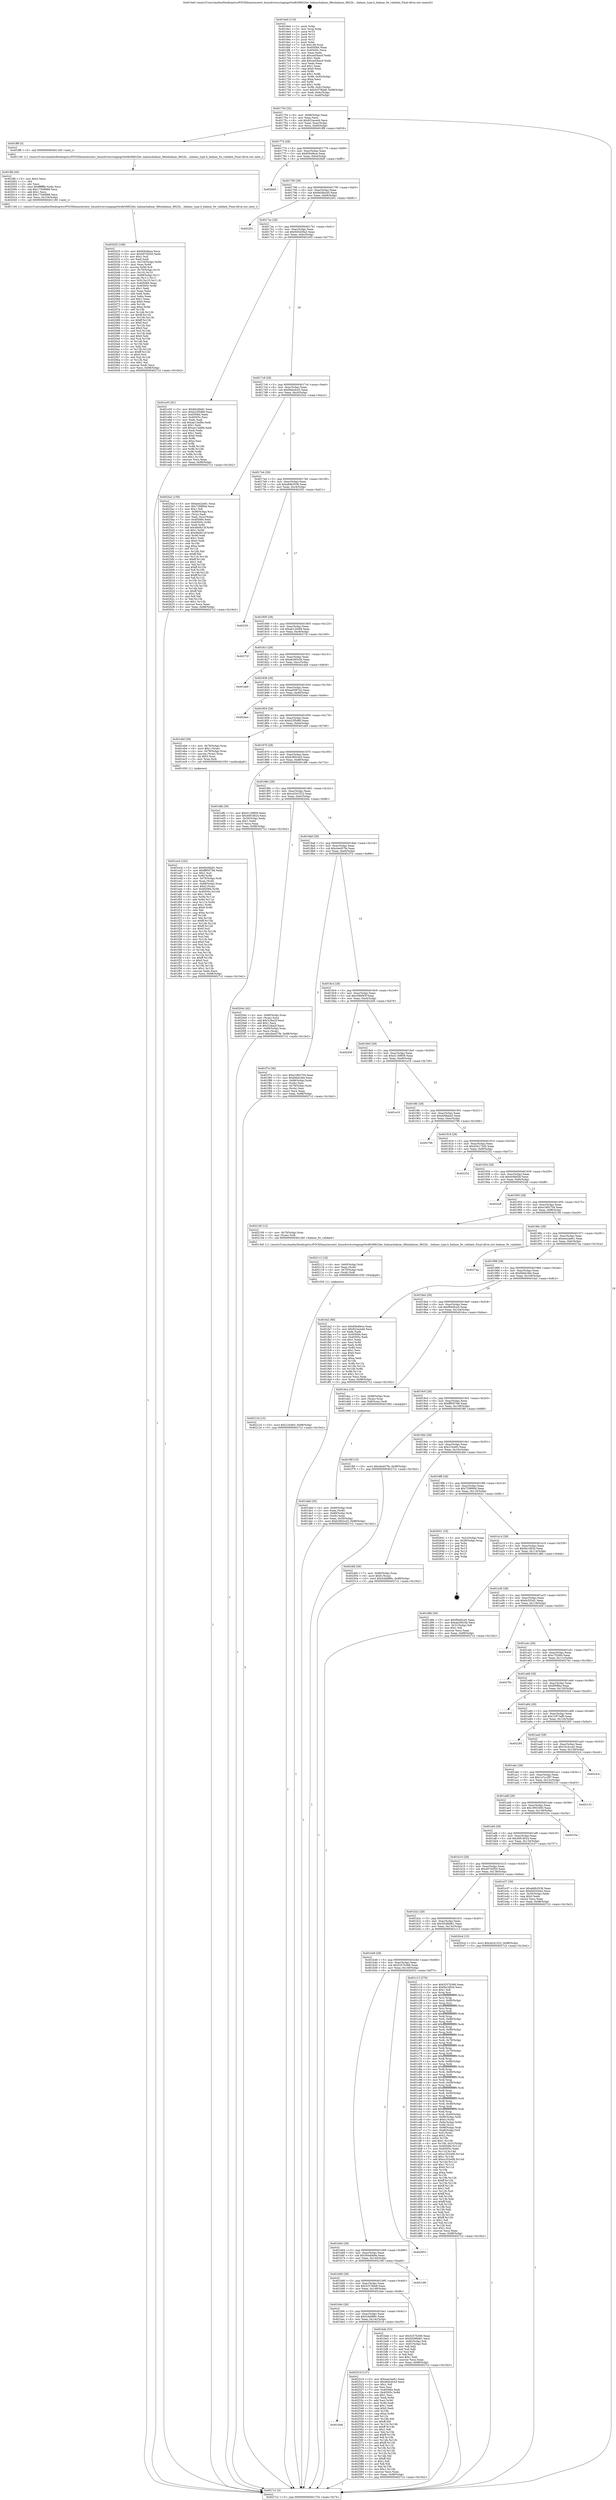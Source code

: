 digraph "0x4016e0" {
  label = "0x4016e0 (/mnt/c/Users/mathe/Desktop/tcc/POCII/binaries/extr_linuxdriversstagingrtlwifirtl8822be..halmachalmac_88xxhalmac_8822b....halmac_type.h_halmac_fw_validate_Final-ollvm.out::main(0))"
  labelloc = "t"
  node[shape=record]

  Entry [label="",width=0.3,height=0.3,shape=circle,fillcolor=black,style=filled]
  "0x401754" [label="{
     0x401754 [32]\l
     | [instrs]\l
     &nbsp;&nbsp;0x401754 \<+6\>: mov -0x98(%rbp),%eax\l
     &nbsp;&nbsp;0x40175a \<+2\>: mov %eax,%ecx\l
     &nbsp;&nbsp;0x40175c \<+6\>: sub $0x822aced4,%ecx\l
     &nbsp;&nbsp;0x401762 \<+6\>: mov %eax,-0xac(%rbp)\l
     &nbsp;&nbsp;0x401768 \<+6\>: mov %ecx,-0xb0(%rbp)\l
     &nbsp;&nbsp;0x40176e \<+6\>: je 0000000000401ff8 \<main+0x918\>\l
  }"]
  "0x401ff8" [label="{
     0x401ff8 [5]\l
     | [instrs]\l
     &nbsp;&nbsp;0x401ff8 \<+5\>: call 0000000000401160 \<next_i\>\l
     | [calls]\l
     &nbsp;&nbsp;0x401160 \{1\} (/mnt/c/Users/mathe/Desktop/tcc/POCII/binaries/extr_linuxdriversstagingrtlwifirtl8822be..halmachalmac_88xxhalmac_8822b....halmac_type.h_halmac_fw_validate_Final-ollvm.out::next_i)\l
  }"]
  "0x401774" [label="{
     0x401774 [28]\l
     | [instrs]\l
     &nbsp;&nbsp;0x401774 \<+5\>: jmp 0000000000401779 \<main+0x99\>\l
     &nbsp;&nbsp;0x401779 \<+6\>: mov -0xac(%rbp),%eax\l
     &nbsp;&nbsp;0x40177f \<+5\>: sub $0x83b4fece,%eax\l
     &nbsp;&nbsp;0x401784 \<+6\>: mov %eax,-0xb4(%rbp)\l
     &nbsp;&nbsp;0x40178a \<+6\>: je 00000000004026d5 \<main+0xff5\>\l
  }"]
  Exit [label="",width=0.3,height=0.3,shape=circle,fillcolor=black,style=filled,peripheries=2]
  "0x4026d5" [label="{
     0x4026d5\l
  }", style=dashed]
  "0x401790" [label="{
     0x401790 [28]\l
     | [instrs]\l
     &nbsp;&nbsp;0x401790 \<+5\>: jmp 0000000000401795 \<main+0xb5\>\l
     &nbsp;&nbsp;0x401795 \<+6\>: mov -0xac(%rbp),%eax\l
     &nbsp;&nbsp;0x40179b \<+5\>: sub $0x8e58acb5,%eax\l
     &nbsp;&nbsp;0x4017a0 \<+6\>: mov %eax,-0xb8(%rbp)\l
     &nbsp;&nbsp;0x4017a6 \<+6\>: je 0000000000402261 \<main+0xb81\>\l
  }"]
  "0x401bb8" [label="{
     0x401bb8\l
  }", style=dashed]
  "0x402261" [label="{
     0x402261\l
  }", style=dashed]
  "0x4017ac" [label="{
     0x4017ac [28]\l
     | [instrs]\l
     &nbsp;&nbsp;0x4017ac \<+5\>: jmp 00000000004017b1 \<main+0xd1\>\l
     &nbsp;&nbsp;0x4017b1 \<+6\>: mov -0xac(%rbp),%eax\l
     &nbsp;&nbsp;0x4017b7 \<+5\>: sub $0x945430a3,%eax\l
     &nbsp;&nbsp;0x4017bc \<+6\>: mov %eax,-0xbc(%rbp)\l
     &nbsp;&nbsp;0x4017c2 \<+6\>: je 0000000000401e55 \<main+0x775\>\l
  }"]
  "0x402519" [label="{
     0x402519 [137]\l
     | [instrs]\l
     &nbsp;&nbsp;0x402519 \<+5\>: mov $0xeee2ae61,%eax\l
     &nbsp;&nbsp;0x40251e \<+5\>: mov $0x96dcdc43,%ecx\l
     &nbsp;&nbsp;0x402523 \<+2\>: mov $0x1,%dl\l
     &nbsp;&nbsp;0x402525 \<+2\>: xor %esi,%esi\l
     &nbsp;&nbsp;0x402527 \<+7\>: mov 0x405084,%edi\l
     &nbsp;&nbsp;0x40252e \<+8\>: mov 0x40505c,%r8d\l
     &nbsp;&nbsp;0x402536 \<+3\>: sub $0x1,%esi\l
     &nbsp;&nbsp;0x402539 \<+3\>: mov %edi,%r9d\l
     &nbsp;&nbsp;0x40253c \<+3\>: add %esi,%r9d\l
     &nbsp;&nbsp;0x40253f \<+4\>: imul %r9d,%edi\l
     &nbsp;&nbsp;0x402543 \<+3\>: and $0x1,%edi\l
     &nbsp;&nbsp;0x402546 \<+3\>: cmp $0x0,%edi\l
     &nbsp;&nbsp;0x402549 \<+4\>: sete %r10b\l
     &nbsp;&nbsp;0x40254d \<+4\>: cmp $0xa,%r8d\l
     &nbsp;&nbsp;0x402551 \<+4\>: setl %r11b\l
     &nbsp;&nbsp;0x402555 \<+3\>: mov %r10b,%bl\l
     &nbsp;&nbsp;0x402558 \<+3\>: xor $0xff,%bl\l
     &nbsp;&nbsp;0x40255b \<+3\>: mov %r11b,%r14b\l
     &nbsp;&nbsp;0x40255e \<+4\>: xor $0xff,%r14b\l
     &nbsp;&nbsp;0x402562 \<+3\>: xor $0x1,%dl\l
     &nbsp;&nbsp;0x402565 \<+3\>: mov %bl,%r15b\l
     &nbsp;&nbsp;0x402568 \<+4\>: and $0xff,%r15b\l
     &nbsp;&nbsp;0x40256c \<+3\>: and %dl,%r10b\l
     &nbsp;&nbsp;0x40256f \<+3\>: mov %r14b,%r12b\l
     &nbsp;&nbsp;0x402572 \<+4\>: and $0xff,%r12b\l
     &nbsp;&nbsp;0x402576 \<+3\>: and %dl,%r11b\l
     &nbsp;&nbsp;0x402579 \<+3\>: or %r10b,%r15b\l
     &nbsp;&nbsp;0x40257c \<+3\>: or %r11b,%r12b\l
     &nbsp;&nbsp;0x40257f \<+3\>: xor %r12b,%r15b\l
     &nbsp;&nbsp;0x402582 \<+3\>: or %r14b,%bl\l
     &nbsp;&nbsp;0x402585 \<+3\>: xor $0xff,%bl\l
     &nbsp;&nbsp;0x402588 \<+3\>: or $0x1,%dl\l
     &nbsp;&nbsp;0x40258b \<+2\>: and %dl,%bl\l
     &nbsp;&nbsp;0x40258d \<+3\>: or %bl,%r15b\l
     &nbsp;&nbsp;0x402590 \<+4\>: test $0x1,%r15b\l
     &nbsp;&nbsp;0x402594 \<+3\>: cmovne %ecx,%eax\l
     &nbsp;&nbsp;0x402597 \<+6\>: mov %eax,-0x98(%rbp)\l
     &nbsp;&nbsp;0x40259d \<+5\>: jmp 00000000004027c2 \<main+0x10e2\>\l
  }"]
  "0x401e55" [label="{
     0x401e55 [91]\l
     | [instrs]\l
     &nbsp;&nbsp;0x401e55 \<+5\>: mov $0x60c6fa91,%eax\l
     &nbsp;&nbsp;0x401e5a \<+5\>: mov $0xb22f5d80,%ecx\l
     &nbsp;&nbsp;0x401e5f \<+7\>: mov 0x405084,%edx\l
     &nbsp;&nbsp;0x401e66 \<+7\>: mov 0x40505c,%esi\l
     &nbsp;&nbsp;0x401e6d \<+2\>: mov %edx,%edi\l
     &nbsp;&nbsp;0x401e6f \<+6\>: sub $0xae13ed9e,%edi\l
     &nbsp;&nbsp;0x401e75 \<+3\>: sub $0x1,%edi\l
     &nbsp;&nbsp;0x401e78 \<+6\>: add $0xae13ed9e,%edi\l
     &nbsp;&nbsp;0x401e7e \<+3\>: imul %edi,%edx\l
     &nbsp;&nbsp;0x401e81 \<+3\>: and $0x1,%edx\l
     &nbsp;&nbsp;0x401e84 \<+3\>: cmp $0x0,%edx\l
     &nbsp;&nbsp;0x401e87 \<+4\>: sete %r8b\l
     &nbsp;&nbsp;0x401e8b \<+3\>: cmp $0xa,%esi\l
     &nbsp;&nbsp;0x401e8e \<+4\>: setl %r9b\l
     &nbsp;&nbsp;0x401e92 \<+3\>: mov %r8b,%r10b\l
     &nbsp;&nbsp;0x401e95 \<+3\>: and %r9b,%r10b\l
     &nbsp;&nbsp;0x401e98 \<+3\>: xor %r9b,%r8b\l
     &nbsp;&nbsp;0x401e9b \<+3\>: or %r8b,%r10b\l
     &nbsp;&nbsp;0x401e9e \<+4\>: test $0x1,%r10b\l
     &nbsp;&nbsp;0x401ea2 \<+3\>: cmovne %ecx,%eax\l
     &nbsp;&nbsp;0x401ea5 \<+6\>: mov %eax,-0x98(%rbp)\l
     &nbsp;&nbsp;0x401eab \<+5\>: jmp 00000000004027c2 \<main+0x10e2\>\l
  }"]
  "0x4017c8" [label="{
     0x4017c8 [28]\l
     | [instrs]\l
     &nbsp;&nbsp;0x4017c8 \<+5\>: jmp 00000000004017cd \<main+0xed\>\l
     &nbsp;&nbsp;0x4017cd \<+6\>: mov -0xac(%rbp),%eax\l
     &nbsp;&nbsp;0x4017d3 \<+5\>: sub $0x96dcdc43,%eax\l
     &nbsp;&nbsp;0x4017d8 \<+6\>: mov %eax,-0xc0(%rbp)\l
     &nbsp;&nbsp;0x4017de \<+6\>: je 00000000004025a2 \<main+0xec2\>\l
  }"]
  "0x402124" [label="{
     0x402124 [15]\l
     | [instrs]\l
     &nbsp;&nbsp;0x402124 \<+10\>: movl $0x21fce83,-0x98(%rbp)\l
     &nbsp;&nbsp;0x40212e \<+5\>: jmp 00000000004027c2 \<main+0x10e2\>\l
  }"]
  "0x4025a2" [label="{
     0x4025a2 [159]\l
     | [instrs]\l
     &nbsp;&nbsp;0x4025a2 \<+5\>: mov $0xeee2ae61,%eax\l
     &nbsp;&nbsp;0x4025a7 \<+5\>: mov $0x729960d,%ecx\l
     &nbsp;&nbsp;0x4025ac \<+2\>: mov $0x1,%dl\l
     &nbsp;&nbsp;0x4025ae \<+7\>: mov -0x90(%rbp),%rsi\l
     &nbsp;&nbsp;0x4025b5 \<+2\>: mov (%rsi),%edi\l
     &nbsp;&nbsp;0x4025b7 \<+3\>: mov %edi,-0x2c(%rbp)\l
     &nbsp;&nbsp;0x4025ba \<+7\>: mov 0x405084,%edi\l
     &nbsp;&nbsp;0x4025c1 \<+8\>: mov 0x40505c,%r8d\l
     &nbsp;&nbsp;0x4025c9 \<+3\>: mov %edi,%r9d\l
     &nbsp;&nbsp;0x4025cc \<+7\>: add $0x4fe0b13f,%r9d\l
     &nbsp;&nbsp;0x4025d3 \<+4\>: sub $0x1,%r9d\l
     &nbsp;&nbsp;0x4025d7 \<+7\>: sub $0x4fe0b13f,%r9d\l
     &nbsp;&nbsp;0x4025de \<+4\>: imul %r9d,%edi\l
     &nbsp;&nbsp;0x4025e2 \<+3\>: and $0x1,%edi\l
     &nbsp;&nbsp;0x4025e5 \<+3\>: cmp $0x0,%edi\l
     &nbsp;&nbsp;0x4025e8 \<+4\>: sete %r10b\l
     &nbsp;&nbsp;0x4025ec \<+4\>: cmp $0xa,%r8d\l
     &nbsp;&nbsp;0x4025f0 \<+4\>: setl %r11b\l
     &nbsp;&nbsp;0x4025f4 \<+3\>: mov %r10b,%bl\l
     &nbsp;&nbsp;0x4025f7 \<+3\>: xor $0xff,%bl\l
     &nbsp;&nbsp;0x4025fa \<+3\>: mov %r11b,%r14b\l
     &nbsp;&nbsp;0x4025fd \<+4\>: xor $0xff,%r14b\l
     &nbsp;&nbsp;0x402601 \<+3\>: xor $0x1,%dl\l
     &nbsp;&nbsp;0x402604 \<+3\>: mov %bl,%r15b\l
     &nbsp;&nbsp;0x402607 \<+4\>: and $0xff,%r15b\l
     &nbsp;&nbsp;0x40260b \<+3\>: and %dl,%r10b\l
     &nbsp;&nbsp;0x40260e \<+3\>: mov %r14b,%r12b\l
     &nbsp;&nbsp;0x402611 \<+4\>: and $0xff,%r12b\l
     &nbsp;&nbsp;0x402615 \<+3\>: and %dl,%r11b\l
     &nbsp;&nbsp;0x402618 \<+3\>: or %r10b,%r15b\l
     &nbsp;&nbsp;0x40261b \<+3\>: or %r11b,%r12b\l
     &nbsp;&nbsp;0x40261e \<+3\>: xor %r12b,%r15b\l
     &nbsp;&nbsp;0x402621 \<+3\>: or %r14b,%bl\l
     &nbsp;&nbsp;0x402624 \<+3\>: xor $0xff,%bl\l
     &nbsp;&nbsp;0x402627 \<+3\>: or $0x1,%dl\l
     &nbsp;&nbsp;0x40262a \<+2\>: and %dl,%bl\l
     &nbsp;&nbsp;0x40262c \<+3\>: or %bl,%r15b\l
     &nbsp;&nbsp;0x40262f \<+4\>: test $0x1,%r15b\l
     &nbsp;&nbsp;0x402633 \<+3\>: cmovne %ecx,%eax\l
     &nbsp;&nbsp;0x402636 \<+6\>: mov %eax,-0x98(%rbp)\l
     &nbsp;&nbsp;0x40263c \<+5\>: jmp 00000000004027c2 \<main+0x10e2\>\l
  }"]
  "0x4017e4" [label="{
     0x4017e4 [28]\l
     | [instrs]\l
     &nbsp;&nbsp;0x4017e4 \<+5\>: jmp 00000000004017e9 \<main+0x109\>\l
     &nbsp;&nbsp;0x4017e9 \<+6\>: mov -0xac(%rbp),%eax\l
     &nbsp;&nbsp;0x4017ef \<+5\>: sub $0xa8db3536,%eax\l
     &nbsp;&nbsp;0x4017f4 \<+6\>: mov %eax,-0xc4(%rbp)\l
     &nbsp;&nbsp;0x4017fa \<+6\>: je 00000000004023f1 \<main+0xd11\>\l
  }"]
  "0x402112" [label="{
     0x402112 [18]\l
     | [instrs]\l
     &nbsp;&nbsp;0x402112 \<+4\>: mov -0x60(%rbp),%rdi\l
     &nbsp;&nbsp;0x402116 \<+2\>: mov %eax,(%rdi)\l
     &nbsp;&nbsp;0x402118 \<+4\>: mov -0x70(%rbp),%rdi\l
     &nbsp;&nbsp;0x40211c \<+3\>: mov (%rdi),%rdi\l
     &nbsp;&nbsp;0x40211f \<+5\>: call 0000000000401030 \<free@plt\>\l
     | [calls]\l
     &nbsp;&nbsp;0x401030 \{1\} (unknown)\l
  }"]
  "0x4023f1" [label="{
     0x4023f1\l
  }", style=dashed]
  "0x401800" [label="{
     0x401800 [28]\l
     | [instrs]\l
     &nbsp;&nbsp;0x401800 \<+5\>: jmp 0000000000401805 \<main+0x125\>\l
     &nbsp;&nbsp;0x401805 \<+6\>: mov -0xac(%rbp),%eax\l
     &nbsp;&nbsp;0x40180b \<+5\>: sub $0xab12dc69,%eax\l
     &nbsp;&nbsp;0x401810 \<+6\>: mov %eax,-0xc8(%rbp)\l
     &nbsp;&nbsp;0x401816 \<+6\>: je 000000000040272f \<main+0x104f\>\l
  }"]
  "0x402025" [label="{
     0x402025 [168]\l
     | [instrs]\l
     &nbsp;&nbsp;0x402025 \<+5\>: mov $0x83b4fece,%ecx\l
     &nbsp;&nbsp;0x40202a \<+5\>: mov $0x497d2f20,%edx\l
     &nbsp;&nbsp;0x40202f \<+3\>: mov $0x1,%sil\l
     &nbsp;&nbsp;0x402032 \<+2\>: xor %edi,%edi\l
     &nbsp;&nbsp;0x402034 \<+7\>: mov -0x154(%rbp),%r8d\l
     &nbsp;&nbsp;0x40203b \<+4\>: imul %eax,%r8d\l
     &nbsp;&nbsp;0x40203f \<+3\>: movslq %r8d,%r9\l
     &nbsp;&nbsp;0x402042 \<+4\>: mov -0x70(%rbp),%r10\l
     &nbsp;&nbsp;0x402046 \<+3\>: mov (%r10),%r10\l
     &nbsp;&nbsp;0x402049 \<+4\>: mov -0x68(%rbp),%r11\l
     &nbsp;&nbsp;0x40204d \<+3\>: movslq (%r11),%r11\l
     &nbsp;&nbsp;0x402050 \<+4\>: mov %r9,(%r10,%r11,8)\l
     &nbsp;&nbsp;0x402054 \<+7\>: mov 0x405084,%eax\l
     &nbsp;&nbsp;0x40205b \<+8\>: mov 0x40505c,%r8d\l
     &nbsp;&nbsp;0x402063 \<+3\>: sub $0x1,%edi\l
     &nbsp;&nbsp;0x402066 \<+2\>: mov %eax,%ebx\l
     &nbsp;&nbsp;0x402068 \<+2\>: add %edi,%ebx\l
     &nbsp;&nbsp;0x40206a \<+3\>: imul %ebx,%eax\l
     &nbsp;&nbsp;0x40206d \<+3\>: and $0x1,%eax\l
     &nbsp;&nbsp;0x402070 \<+3\>: cmp $0x0,%eax\l
     &nbsp;&nbsp;0x402073 \<+4\>: sete %r14b\l
     &nbsp;&nbsp;0x402077 \<+4\>: cmp $0xa,%r8d\l
     &nbsp;&nbsp;0x40207b \<+4\>: setl %r15b\l
     &nbsp;&nbsp;0x40207f \<+3\>: mov %r14b,%r12b\l
     &nbsp;&nbsp;0x402082 \<+4\>: xor $0xff,%r12b\l
     &nbsp;&nbsp;0x402086 \<+3\>: mov %r15b,%r13b\l
     &nbsp;&nbsp;0x402089 \<+4\>: xor $0xff,%r13b\l
     &nbsp;&nbsp;0x40208d \<+4\>: xor $0x0,%sil\l
     &nbsp;&nbsp;0x402091 \<+3\>: mov %r12b,%al\l
     &nbsp;&nbsp;0x402094 \<+2\>: and $0x0,%al\l
     &nbsp;&nbsp;0x402096 \<+3\>: and %sil,%r14b\l
     &nbsp;&nbsp;0x402099 \<+3\>: mov %r13b,%dil\l
     &nbsp;&nbsp;0x40209c \<+4\>: and $0x0,%dil\l
     &nbsp;&nbsp;0x4020a0 \<+3\>: and %sil,%r15b\l
     &nbsp;&nbsp;0x4020a3 \<+3\>: or %r14b,%al\l
     &nbsp;&nbsp;0x4020a6 \<+3\>: or %r15b,%dil\l
     &nbsp;&nbsp;0x4020a9 \<+3\>: xor %dil,%al\l
     &nbsp;&nbsp;0x4020ac \<+3\>: or %r13b,%r12b\l
     &nbsp;&nbsp;0x4020af \<+4\>: xor $0xff,%r12b\l
     &nbsp;&nbsp;0x4020b3 \<+4\>: or $0x0,%sil\l
     &nbsp;&nbsp;0x4020b7 \<+3\>: and %sil,%r12b\l
     &nbsp;&nbsp;0x4020ba \<+3\>: or %r12b,%al\l
     &nbsp;&nbsp;0x4020bd \<+2\>: test $0x1,%al\l
     &nbsp;&nbsp;0x4020bf \<+3\>: cmovne %edx,%ecx\l
     &nbsp;&nbsp;0x4020c2 \<+6\>: mov %ecx,-0x98(%rbp)\l
     &nbsp;&nbsp;0x4020c8 \<+5\>: jmp 00000000004027c2 \<main+0x10e2\>\l
  }"]
  "0x40272f" [label="{
     0x40272f\l
  }", style=dashed]
  "0x40181c" [label="{
     0x40181c [28]\l
     | [instrs]\l
     &nbsp;&nbsp;0x40181c \<+5\>: jmp 0000000000401821 \<main+0x141\>\l
     &nbsp;&nbsp;0x401821 \<+6\>: mov -0xac(%rbp),%eax\l
     &nbsp;&nbsp;0x401827 \<+5\>: sub $0xab295c5b,%eax\l
     &nbsp;&nbsp;0x40182c \<+6\>: mov %eax,-0xcc(%rbp)\l
     &nbsp;&nbsp;0x401832 \<+6\>: je 0000000000401da9 \<main+0x6c9\>\l
  }"]
  "0x401ffd" [label="{
     0x401ffd [40]\l
     | [instrs]\l
     &nbsp;&nbsp;0x401ffd \<+5\>: mov $0x2,%ecx\l
     &nbsp;&nbsp;0x402002 \<+1\>: cltd\l
     &nbsp;&nbsp;0x402003 \<+2\>: idiv %ecx\l
     &nbsp;&nbsp;0x402005 \<+6\>: imul $0xfffffffe,%edx,%ecx\l
     &nbsp;&nbsp;0x40200b \<+6\>: sub $0x17546888,%ecx\l
     &nbsp;&nbsp;0x402011 \<+3\>: add $0x1,%ecx\l
     &nbsp;&nbsp;0x402014 \<+6\>: add $0x17546888,%ecx\l
     &nbsp;&nbsp;0x40201a \<+6\>: mov %ecx,-0x154(%rbp)\l
     &nbsp;&nbsp;0x402020 \<+5\>: call 0000000000401160 \<next_i\>\l
     | [calls]\l
     &nbsp;&nbsp;0x401160 \{1\} (/mnt/c/Users/mathe/Desktop/tcc/POCII/binaries/extr_linuxdriversstagingrtlwifirtl8822be..halmachalmac_88xxhalmac_8822b....halmac_type.h_halmac_fw_validate_Final-ollvm.out::next_i)\l
  }"]
  "0x401da9" [label="{
     0x401da9\l
  }", style=dashed]
  "0x401838" [label="{
     0x401838 [28]\l
     | [instrs]\l
     &nbsp;&nbsp;0x401838 \<+5\>: jmp 000000000040183d \<main+0x15d\>\l
     &nbsp;&nbsp;0x40183d \<+6\>: mov -0xac(%rbp),%eax\l
     &nbsp;&nbsp;0x401843 \<+5\>: sub $0xae0587a2,%eax\l
     &nbsp;&nbsp;0x401848 \<+6\>: mov %eax,-0xd0(%rbp)\l
     &nbsp;&nbsp;0x40184e \<+6\>: je 00000000004024ee \<main+0xe0e\>\l
  }"]
  "0x401ecd" [label="{
     0x401ecd [162]\l
     | [instrs]\l
     &nbsp;&nbsp;0x401ecd \<+5\>: mov $0x60c6fa91,%ecx\l
     &nbsp;&nbsp;0x401ed2 \<+5\>: mov $0xff950786,%edx\l
     &nbsp;&nbsp;0x401ed7 \<+3\>: mov $0x1,%sil\l
     &nbsp;&nbsp;0x401eda \<+3\>: xor %r8d,%r8d\l
     &nbsp;&nbsp;0x401edd \<+4\>: mov -0x70(%rbp),%rdi\l
     &nbsp;&nbsp;0x401ee1 \<+3\>: mov %rax,(%rdi)\l
     &nbsp;&nbsp;0x401ee4 \<+4\>: mov -0x68(%rbp),%rax\l
     &nbsp;&nbsp;0x401ee8 \<+6\>: movl $0x0,(%rax)\l
     &nbsp;&nbsp;0x401eee \<+8\>: mov 0x405084,%r9d\l
     &nbsp;&nbsp;0x401ef6 \<+8\>: mov 0x40505c,%r10d\l
     &nbsp;&nbsp;0x401efe \<+4\>: sub $0x1,%r8d\l
     &nbsp;&nbsp;0x401f02 \<+3\>: mov %r9d,%r11d\l
     &nbsp;&nbsp;0x401f05 \<+3\>: add %r8d,%r11d\l
     &nbsp;&nbsp;0x401f08 \<+4\>: imul %r11d,%r9d\l
     &nbsp;&nbsp;0x401f0c \<+4\>: and $0x1,%r9d\l
     &nbsp;&nbsp;0x401f10 \<+4\>: cmp $0x0,%r9d\l
     &nbsp;&nbsp;0x401f14 \<+3\>: sete %bl\l
     &nbsp;&nbsp;0x401f17 \<+4\>: cmp $0xa,%r10d\l
     &nbsp;&nbsp;0x401f1b \<+4\>: setl %r14b\l
     &nbsp;&nbsp;0x401f1f \<+3\>: mov %bl,%r15b\l
     &nbsp;&nbsp;0x401f22 \<+4\>: xor $0xff,%r15b\l
     &nbsp;&nbsp;0x401f26 \<+3\>: mov %r14b,%r12b\l
     &nbsp;&nbsp;0x401f29 \<+4\>: xor $0xff,%r12b\l
     &nbsp;&nbsp;0x401f2d \<+4\>: xor $0x0,%sil\l
     &nbsp;&nbsp;0x401f31 \<+3\>: mov %r15b,%r13b\l
     &nbsp;&nbsp;0x401f34 \<+4\>: and $0x0,%r13b\l
     &nbsp;&nbsp;0x401f38 \<+3\>: and %sil,%bl\l
     &nbsp;&nbsp;0x401f3b \<+3\>: mov %r12b,%al\l
     &nbsp;&nbsp;0x401f3e \<+2\>: and $0x0,%al\l
     &nbsp;&nbsp;0x401f40 \<+3\>: and %sil,%r14b\l
     &nbsp;&nbsp;0x401f43 \<+3\>: or %bl,%r13b\l
     &nbsp;&nbsp;0x401f46 \<+3\>: or %r14b,%al\l
     &nbsp;&nbsp;0x401f49 \<+3\>: xor %al,%r13b\l
     &nbsp;&nbsp;0x401f4c \<+3\>: or %r12b,%r15b\l
     &nbsp;&nbsp;0x401f4f \<+4\>: xor $0xff,%r15b\l
     &nbsp;&nbsp;0x401f53 \<+4\>: or $0x0,%sil\l
     &nbsp;&nbsp;0x401f57 \<+3\>: and %sil,%r15b\l
     &nbsp;&nbsp;0x401f5a \<+3\>: or %r15b,%r13b\l
     &nbsp;&nbsp;0x401f5d \<+4\>: test $0x1,%r13b\l
     &nbsp;&nbsp;0x401f61 \<+3\>: cmovne %edx,%ecx\l
     &nbsp;&nbsp;0x401f64 \<+6\>: mov %ecx,-0x98(%rbp)\l
     &nbsp;&nbsp;0x401f6a \<+5\>: jmp 00000000004027c2 \<main+0x10e2\>\l
  }"]
  "0x4024ee" [label="{
     0x4024ee\l
  }", style=dashed]
  "0x401854" [label="{
     0x401854 [28]\l
     | [instrs]\l
     &nbsp;&nbsp;0x401854 \<+5\>: jmp 0000000000401859 \<main+0x179\>\l
     &nbsp;&nbsp;0x401859 \<+6\>: mov -0xac(%rbp),%eax\l
     &nbsp;&nbsp;0x40185f \<+5\>: sub $0xb22f5d80,%eax\l
     &nbsp;&nbsp;0x401864 \<+6\>: mov %eax,-0xd4(%rbp)\l
     &nbsp;&nbsp;0x40186a \<+6\>: je 0000000000401eb0 \<main+0x7d0\>\l
  }"]
  "0x401ddd" [label="{
     0x401ddd [30]\l
     | [instrs]\l
     &nbsp;&nbsp;0x401ddd \<+4\>: mov -0x80(%rbp),%rdi\l
     &nbsp;&nbsp;0x401de1 \<+2\>: mov %eax,(%rdi)\l
     &nbsp;&nbsp;0x401de3 \<+4\>: mov -0x80(%rbp),%rdi\l
     &nbsp;&nbsp;0x401de7 \<+2\>: mov (%rdi),%eax\l
     &nbsp;&nbsp;0x401de9 \<+3\>: mov %eax,-0x30(%rbp)\l
     &nbsp;&nbsp;0x401dec \<+10\>: movl $0xb3802cd3,-0x98(%rbp)\l
     &nbsp;&nbsp;0x401df6 \<+5\>: jmp 00000000004027c2 \<main+0x10e2\>\l
  }"]
  "0x401eb0" [label="{
     0x401eb0 [29]\l
     | [instrs]\l
     &nbsp;&nbsp;0x401eb0 \<+4\>: mov -0x78(%rbp),%rax\l
     &nbsp;&nbsp;0x401eb4 \<+6\>: movl $0x1,(%rax)\l
     &nbsp;&nbsp;0x401eba \<+4\>: mov -0x78(%rbp),%rax\l
     &nbsp;&nbsp;0x401ebe \<+3\>: movslq (%rax),%rax\l
     &nbsp;&nbsp;0x401ec1 \<+4\>: shl $0x3,%rax\l
     &nbsp;&nbsp;0x401ec5 \<+3\>: mov %rax,%rdi\l
     &nbsp;&nbsp;0x401ec8 \<+5\>: call 0000000000401050 \<malloc@plt\>\l
     | [calls]\l
     &nbsp;&nbsp;0x401050 \{1\} (unknown)\l
  }"]
  "0x401870" [label="{
     0x401870 [28]\l
     | [instrs]\l
     &nbsp;&nbsp;0x401870 \<+5\>: jmp 0000000000401875 \<main+0x195\>\l
     &nbsp;&nbsp;0x401875 \<+6\>: mov -0xac(%rbp),%eax\l
     &nbsp;&nbsp;0x40187b \<+5\>: sub $0xb3802cd3,%eax\l
     &nbsp;&nbsp;0x401880 \<+6\>: mov %eax,-0xd8(%rbp)\l
     &nbsp;&nbsp;0x401886 \<+6\>: je 0000000000401dfb \<main+0x71b\>\l
  }"]
  "0x4016e0" [label="{
     0x4016e0 [116]\l
     | [instrs]\l
     &nbsp;&nbsp;0x4016e0 \<+1\>: push %rbp\l
     &nbsp;&nbsp;0x4016e1 \<+3\>: mov %rsp,%rbp\l
     &nbsp;&nbsp;0x4016e4 \<+2\>: push %r15\l
     &nbsp;&nbsp;0x4016e6 \<+2\>: push %r14\l
     &nbsp;&nbsp;0x4016e8 \<+2\>: push %r13\l
     &nbsp;&nbsp;0x4016ea \<+2\>: push %r12\l
     &nbsp;&nbsp;0x4016ec \<+1\>: push %rbx\l
     &nbsp;&nbsp;0x4016ed \<+7\>: sub $0x148,%rsp\l
     &nbsp;&nbsp;0x4016f4 \<+7\>: mov 0x405084,%eax\l
     &nbsp;&nbsp;0x4016fb \<+7\>: mov 0x40505c,%ecx\l
     &nbsp;&nbsp;0x401702 \<+2\>: mov %eax,%edx\l
     &nbsp;&nbsp;0x401704 \<+6\>: sub $0xced3bac0,%edx\l
     &nbsp;&nbsp;0x40170a \<+3\>: sub $0x1,%edx\l
     &nbsp;&nbsp;0x40170d \<+6\>: add $0xced3bac0,%edx\l
     &nbsp;&nbsp;0x401713 \<+3\>: imul %edx,%eax\l
     &nbsp;&nbsp;0x401716 \<+3\>: and $0x1,%eax\l
     &nbsp;&nbsp;0x401719 \<+3\>: cmp $0x0,%eax\l
     &nbsp;&nbsp;0x40171c \<+4\>: sete %r8b\l
     &nbsp;&nbsp;0x401720 \<+4\>: and $0x1,%r8b\l
     &nbsp;&nbsp;0x401724 \<+7\>: mov %r8b,-0x92(%rbp)\l
     &nbsp;&nbsp;0x40172b \<+3\>: cmp $0xa,%ecx\l
     &nbsp;&nbsp;0x40172e \<+4\>: setl %r8b\l
     &nbsp;&nbsp;0x401732 \<+4\>: and $0x1,%r8b\l
     &nbsp;&nbsp;0x401736 \<+7\>: mov %r8b,-0x91(%rbp)\l
     &nbsp;&nbsp;0x40173d \<+10\>: movl $0x5c578da8,-0x98(%rbp)\l
     &nbsp;&nbsp;0x401747 \<+6\>: mov %edi,-0x9c(%rbp)\l
     &nbsp;&nbsp;0x40174d \<+7\>: mov %rsi,-0xa8(%rbp)\l
  }"]
  "0x401dfb" [label="{
     0x401dfb [30]\l
     | [instrs]\l
     &nbsp;&nbsp;0x401dfb \<+5\>: mov $0xd116f859,%eax\l
     &nbsp;&nbsp;0x401e00 \<+5\>: mov $0x40f1d024,%ecx\l
     &nbsp;&nbsp;0x401e05 \<+3\>: mov -0x30(%rbp),%edx\l
     &nbsp;&nbsp;0x401e08 \<+3\>: cmp $0x1,%edx\l
     &nbsp;&nbsp;0x401e0b \<+3\>: cmovl %ecx,%eax\l
     &nbsp;&nbsp;0x401e0e \<+6\>: mov %eax,-0x98(%rbp)\l
     &nbsp;&nbsp;0x401e14 \<+5\>: jmp 00000000004027c2 \<main+0x10e2\>\l
  }"]
  "0x40188c" [label="{
     0x40188c [28]\l
     | [instrs]\l
     &nbsp;&nbsp;0x40188c \<+5\>: jmp 0000000000401891 \<main+0x1b1\>\l
     &nbsp;&nbsp;0x401891 \<+6\>: mov -0xac(%rbp),%eax\l
     &nbsp;&nbsp;0x401897 \<+5\>: sub $0xcb241522,%eax\l
     &nbsp;&nbsp;0x40189c \<+6\>: mov %eax,-0xdc(%rbp)\l
     &nbsp;&nbsp;0x4018a2 \<+6\>: je 00000000004020dc \<main+0x9fc\>\l
  }"]
  "0x4027c2" [label="{
     0x4027c2 [5]\l
     | [instrs]\l
     &nbsp;&nbsp;0x4027c2 \<+5\>: jmp 0000000000401754 \<main+0x74\>\l
  }"]
  "0x4020dc" [label="{
     0x4020dc [42]\l
     | [instrs]\l
     &nbsp;&nbsp;0x4020dc \<+4\>: mov -0x68(%rbp),%rax\l
     &nbsp;&nbsp;0x4020e0 \<+2\>: mov (%rax),%ecx\l
     &nbsp;&nbsp;0x4020e2 \<+6\>: add $0x31fea2f,%ecx\l
     &nbsp;&nbsp;0x4020e8 \<+3\>: add $0x1,%ecx\l
     &nbsp;&nbsp;0x4020eb \<+6\>: sub $0x31fea2f,%ecx\l
     &nbsp;&nbsp;0x4020f1 \<+4\>: mov -0x68(%rbp),%rax\l
     &nbsp;&nbsp;0x4020f5 \<+2\>: mov %ecx,(%rax)\l
     &nbsp;&nbsp;0x4020f7 \<+10\>: movl $0xcbe457fe,-0x98(%rbp)\l
     &nbsp;&nbsp;0x402101 \<+5\>: jmp 00000000004027c2 \<main+0x10e2\>\l
  }"]
  "0x4018a8" [label="{
     0x4018a8 [28]\l
     | [instrs]\l
     &nbsp;&nbsp;0x4018a8 \<+5\>: jmp 00000000004018ad \<main+0x1cd\>\l
     &nbsp;&nbsp;0x4018ad \<+6\>: mov -0xac(%rbp),%eax\l
     &nbsp;&nbsp;0x4018b3 \<+5\>: sub $0xcbe457fe,%eax\l
     &nbsp;&nbsp;0x4018b8 \<+6\>: mov %eax,-0xe0(%rbp)\l
     &nbsp;&nbsp;0x4018be \<+6\>: je 0000000000401f7e \<main+0x89e\>\l
  }"]
  "0x401b9c" [label="{
     0x401b9c [28]\l
     | [instrs]\l
     &nbsp;&nbsp;0x401b9c \<+5\>: jmp 0000000000401ba1 \<main+0x4c1\>\l
     &nbsp;&nbsp;0x401ba1 \<+6\>: mov -0xac(%rbp),%eax\l
     &nbsp;&nbsp;0x401ba7 \<+5\>: sub $0x5cbbf86c,%eax\l
     &nbsp;&nbsp;0x401bac \<+6\>: mov %eax,-0x14c(%rbp)\l
     &nbsp;&nbsp;0x401bb2 \<+6\>: je 0000000000402519 \<main+0xe39\>\l
  }"]
  "0x401f7e" [label="{
     0x401f7e [36]\l
     | [instrs]\l
     &nbsp;&nbsp;0x401f7e \<+5\>: mov $0xe1892704,%eax\l
     &nbsp;&nbsp;0x401f83 \<+5\>: mov $0xf46dc36e,%ecx\l
     &nbsp;&nbsp;0x401f88 \<+4\>: mov -0x68(%rbp),%rdx\l
     &nbsp;&nbsp;0x401f8c \<+2\>: mov (%rdx),%esi\l
     &nbsp;&nbsp;0x401f8e \<+4\>: mov -0x78(%rbp),%rdx\l
     &nbsp;&nbsp;0x401f92 \<+2\>: cmp (%rdx),%esi\l
     &nbsp;&nbsp;0x401f94 \<+3\>: cmovl %ecx,%eax\l
     &nbsp;&nbsp;0x401f97 \<+6\>: mov %eax,-0x98(%rbp)\l
     &nbsp;&nbsp;0x401f9d \<+5\>: jmp 00000000004027c2 \<main+0x10e2\>\l
  }"]
  "0x4018c4" [label="{
     0x4018c4 [28]\l
     | [instrs]\l
     &nbsp;&nbsp;0x4018c4 \<+5\>: jmp 00000000004018c9 \<main+0x1e9\>\l
     &nbsp;&nbsp;0x4018c9 \<+6\>: mov -0xac(%rbp),%eax\l
     &nbsp;&nbsp;0x4018cf \<+5\>: sub $0xcf4bf45f,%eax\l
     &nbsp;&nbsp;0x4018d4 \<+6\>: mov %eax,-0xe4(%rbp)\l
     &nbsp;&nbsp;0x4018da \<+6\>: je 0000000000402456 \<main+0xd76\>\l
  }"]
  "0x401bde" [label="{
     0x401bde [53]\l
     | [instrs]\l
     &nbsp;&nbsp;0x401bde \<+5\>: mov $0x5257b366,%eax\l
     &nbsp;&nbsp;0x401be3 \<+5\>: mov $0x50286d61,%ecx\l
     &nbsp;&nbsp;0x401be8 \<+6\>: mov -0x92(%rbp),%dl\l
     &nbsp;&nbsp;0x401bee \<+7\>: mov -0x91(%rbp),%sil\l
     &nbsp;&nbsp;0x401bf5 \<+3\>: mov %dl,%dil\l
     &nbsp;&nbsp;0x401bf8 \<+3\>: and %sil,%dil\l
     &nbsp;&nbsp;0x401bfb \<+3\>: xor %sil,%dl\l
     &nbsp;&nbsp;0x401bfe \<+3\>: or %dl,%dil\l
     &nbsp;&nbsp;0x401c01 \<+4\>: test $0x1,%dil\l
     &nbsp;&nbsp;0x401c05 \<+3\>: cmovne %ecx,%eax\l
     &nbsp;&nbsp;0x401c08 \<+6\>: mov %eax,-0x98(%rbp)\l
     &nbsp;&nbsp;0x401c0e \<+5\>: jmp 00000000004027c2 \<main+0x10e2\>\l
  }"]
  "0x402456" [label="{
     0x402456\l
  }", style=dashed]
  "0x4018e0" [label="{
     0x4018e0 [28]\l
     | [instrs]\l
     &nbsp;&nbsp;0x4018e0 \<+5\>: jmp 00000000004018e5 \<main+0x205\>\l
     &nbsp;&nbsp;0x4018e5 \<+6\>: mov -0xac(%rbp),%eax\l
     &nbsp;&nbsp;0x4018eb \<+5\>: sub $0xd116f859,%eax\l
     &nbsp;&nbsp;0x4018f0 \<+6\>: mov %eax,-0xe8(%rbp)\l
     &nbsp;&nbsp;0x4018f6 \<+6\>: je 0000000000401e19 \<main+0x739\>\l
  }"]
  "0x401b80" [label="{
     0x401b80 [28]\l
     | [instrs]\l
     &nbsp;&nbsp;0x401b80 \<+5\>: jmp 0000000000401b85 \<main+0x4a5\>\l
     &nbsp;&nbsp;0x401b85 \<+6\>: mov -0xac(%rbp),%eax\l
     &nbsp;&nbsp;0x401b8b \<+5\>: sub $0x5c578da8,%eax\l
     &nbsp;&nbsp;0x401b90 \<+6\>: mov %eax,-0x148(%rbp)\l
     &nbsp;&nbsp;0x401b96 \<+6\>: je 0000000000401bde \<main+0x4fe\>\l
  }"]
  "0x401e19" [label="{
     0x401e19\l
  }", style=dashed]
  "0x4018fc" [label="{
     0x4018fc [28]\l
     | [instrs]\l
     &nbsp;&nbsp;0x4018fc \<+5\>: jmp 0000000000401901 \<main+0x221\>\l
     &nbsp;&nbsp;0x401901 \<+6\>: mov -0xac(%rbp),%eax\l
     &nbsp;&nbsp;0x401907 \<+5\>: sub $0xd26faba5,%eax\l
     &nbsp;&nbsp;0x40190c \<+6\>: mov %eax,-0xec(%rbp)\l
     &nbsp;&nbsp;0x401912 \<+6\>: je 0000000000402796 \<main+0x10b6\>\l
  }"]
  "0x402189" [label="{
     0x402189\l
  }", style=dashed]
  "0x402796" [label="{
     0x402796\l
  }", style=dashed]
  "0x401918" [label="{
     0x401918 [28]\l
     | [instrs]\l
     &nbsp;&nbsp;0x401918 \<+5\>: jmp 000000000040191d \<main+0x23d\>\l
     &nbsp;&nbsp;0x40191d \<+6\>: mov -0xac(%rbp),%eax\l
     &nbsp;&nbsp;0x401923 \<+5\>: sub $0xd2b173d5,%eax\l
     &nbsp;&nbsp;0x401928 \<+6\>: mov %eax,-0xf0(%rbp)\l
     &nbsp;&nbsp;0x40192e \<+6\>: je 0000000000402252 \<main+0xb72\>\l
  }"]
  "0x401b64" [label="{
     0x401b64 [28]\l
     | [instrs]\l
     &nbsp;&nbsp;0x401b64 \<+5\>: jmp 0000000000401b69 \<main+0x489\>\l
     &nbsp;&nbsp;0x401b69 \<+6\>: mov -0xac(%rbp),%eax\l
     &nbsp;&nbsp;0x401b6f \<+5\>: sub $0x564dde9a,%eax\l
     &nbsp;&nbsp;0x401b74 \<+6\>: mov %eax,-0x144(%rbp)\l
     &nbsp;&nbsp;0x401b7a \<+6\>: je 0000000000402189 \<main+0xaa9\>\l
  }"]
  "0x402252" [label="{
     0x402252\l
  }", style=dashed]
  "0x401934" [label="{
     0x401934 [28]\l
     | [instrs]\l
     &nbsp;&nbsp;0x401934 \<+5\>: jmp 0000000000401939 \<main+0x259\>\l
     &nbsp;&nbsp;0x401939 \<+6\>: mov -0xac(%rbp),%eax\l
     &nbsp;&nbsp;0x40193f \<+5\>: sub $0xdcf4bf26,%eax\l
     &nbsp;&nbsp;0x401944 \<+6\>: mov %eax,-0xf4(%rbp)\l
     &nbsp;&nbsp;0x40194a \<+6\>: je 00000000004022df \<main+0xbff\>\l
  }"]
  "0x402653" [label="{
     0x402653\l
  }", style=dashed]
  "0x4022df" [label="{
     0x4022df\l
  }", style=dashed]
  "0x401950" [label="{
     0x401950 [28]\l
     | [instrs]\l
     &nbsp;&nbsp;0x401950 \<+5\>: jmp 0000000000401955 \<main+0x275\>\l
     &nbsp;&nbsp;0x401955 \<+6\>: mov -0xac(%rbp),%eax\l
     &nbsp;&nbsp;0x40195b \<+5\>: sub $0xe1892704,%eax\l
     &nbsp;&nbsp;0x401960 \<+6\>: mov %eax,-0xf8(%rbp)\l
     &nbsp;&nbsp;0x401966 \<+6\>: je 0000000000402106 \<main+0xa26\>\l
  }"]
  "0x401b48" [label="{
     0x401b48 [28]\l
     | [instrs]\l
     &nbsp;&nbsp;0x401b48 \<+5\>: jmp 0000000000401b4d \<main+0x46d\>\l
     &nbsp;&nbsp;0x401b4d \<+6\>: mov -0xac(%rbp),%eax\l
     &nbsp;&nbsp;0x401b53 \<+5\>: sub $0x5257b366,%eax\l
     &nbsp;&nbsp;0x401b58 \<+6\>: mov %eax,-0x140(%rbp)\l
     &nbsp;&nbsp;0x401b5e \<+6\>: je 0000000000402653 \<main+0xf73\>\l
  }"]
  "0x402106" [label="{
     0x402106 [12]\l
     | [instrs]\l
     &nbsp;&nbsp;0x402106 \<+4\>: mov -0x70(%rbp),%rax\l
     &nbsp;&nbsp;0x40210a \<+3\>: mov (%rax),%rdi\l
     &nbsp;&nbsp;0x40210d \<+5\>: call 00000000004013e0 \<halmac_fw_validate\>\l
     | [calls]\l
     &nbsp;&nbsp;0x4013e0 \{1\} (/mnt/c/Users/mathe/Desktop/tcc/POCII/binaries/extr_linuxdriversstagingrtlwifirtl8822be..halmachalmac_88xxhalmac_8822b....halmac_type.h_halmac_fw_validate_Final-ollvm.out::halmac_fw_validate)\l
  }"]
  "0x40196c" [label="{
     0x40196c [28]\l
     | [instrs]\l
     &nbsp;&nbsp;0x40196c \<+5\>: jmp 0000000000401971 \<main+0x291\>\l
     &nbsp;&nbsp;0x401971 \<+6\>: mov -0xac(%rbp),%eax\l
     &nbsp;&nbsp;0x401977 \<+5\>: sub $0xeee2ae61,%eax\l
     &nbsp;&nbsp;0x40197c \<+6\>: mov %eax,-0xfc(%rbp)\l
     &nbsp;&nbsp;0x401982 \<+6\>: je 00000000004027aa \<main+0x10ca\>\l
  }"]
  "0x401c13" [label="{
     0x401c13 [376]\l
     | [instrs]\l
     &nbsp;&nbsp;0x401c13 \<+5\>: mov $0x5257b366,%eax\l
     &nbsp;&nbsp;0x401c18 \<+5\>: mov $0x9a1d92d,%ecx\l
     &nbsp;&nbsp;0x401c1d \<+2\>: mov $0x1,%dl\l
     &nbsp;&nbsp;0x401c1f \<+3\>: mov %rsp,%rsi\l
     &nbsp;&nbsp;0x401c22 \<+4\>: add $0xfffffffffffffff0,%rsi\l
     &nbsp;&nbsp;0x401c26 \<+3\>: mov %rsi,%rsp\l
     &nbsp;&nbsp;0x401c29 \<+7\>: mov %rsi,-0x90(%rbp)\l
     &nbsp;&nbsp;0x401c30 \<+3\>: mov %rsp,%rsi\l
     &nbsp;&nbsp;0x401c33 \<+4\>: add $0xfffffffffffffff0,%rsi\l
     &nbsp;&nbsp;0x401c37 \<+3\>: mov %rsi,%rsp\l
     &nbsp;&nbsp;0x401c3a \<+3\>: mov %rsp,%rdi\l
     &nbsp;&nbsp;0x401c3d \<+4\>: add $0xfffffffffffffff0,%rdi\l
     &nbsp;&nbsp;0x401c41 \<+3\>: mov %rdi,%rsp\l
     &nbsp;&nbsp;0x401c44 \<+7\>: mov %rdi,-0x88(%rbp)\l
     &nbsp;&nbsp;0x401c4b \<+3\>: mov %rsp,%rdi\l
     &nbsp;&nbsp;0x401c4e \<+4\>: add $0xfffffffffffffff0,%rdi\l
     &nbsp;&nbsp;0x401c52 \<+3\>: mov %rdi,%rsp\l
     &nbsp;&nbsp;0x401c55 \<+4\>: mov %rdi,-0x80(%rbp)\l
     &nbsp;&nbsp;0x401c59 \<+3\>: mov %rsp,%rdi\l
     &nbsp;&nbsp;0x401c5c \<+4\>: add $0xfffffffffffffff0,%rdi\l
     &nbsp;&nbsp;0x401c60 \<+3\>: mov %rdi,%rsp\l
     &nbsp;&nbsp;0x401c63 \<+4\>: mov %rdi,-0x78(%rbp)\l
     &nbsp;&nbsp;0x401c67 \<+3\>: mov %rsp,%rdi\l
     &nbsp;&nbsp;0x401c6a \<+4\>: add $0xfffffffffffffff0,%rdi\l
     &nbsp;&nbsp;0x401c6e \<+3\>: mov %rdi,%rsp\l
     &nbsp;&nbsp;0x401c71 \<+4\>: mov %rdi,-0x70(%rbp)\l
     &nbsp;&nbsp;0x401c75 \<+3\>: mov %rsp,%rdi\l
     &nbsp;&nbsp;0x401c78 \<+4\>: add $0xfffffffffffffff0,%rdi\l
     &nbsp;&nbsp;0x401c7c \<+3\>: mov %rdi,%rsp\l
     &nbsp;&nbsp;0x401c7f \<+4\>: mov %rdi,-0x68(%rbp)\l
     &nbsp;&nbsp;0x401c83 \<+3\>: mov %rsp,%rdi\l
     &nbsp;&nbsp;0x401c86 \<+4\>: add $0xfffffffffffffff0,%rdi\l
     &nbsp;&nbsp;0x401c8a \<+3\>: mov %rdi,%rsp\l
     &nbsp;&nbsp;0x401c8d \<+4\>: mov %rdi,-0x60(%rbp)\l
     &nbsp;&nbsp;0x401c91 \<+3\>: mov %rsp,%rdi\l
     &nbsp;&nbsp;0x401c94 \<+4\>: add $0xfffffffffffffff0,%rdi\l
     &nbsp;&nbsp;0x401c98 \<+3\>: mov %rdi,%rsp\l
     &nbsp;&nbsp;0x401c9b \<+4\>: mov %rdi,-0x58(%rbp)\l
     &nbsp;&nbsp;0x401c9f \<+3\>: mov %rsp,%rdi\l
     &nbsp;&nbsp;0x401ca2 \<+4\>: add $0xfffffffffffffff0,%rdi\l
     &nbsp;&nbsp;0x401ca6 \<+3\>: mov %rdi,%rsp\l
     &nbsp;&nbsp;0x401ca9 \<+4\>: mov %rdi,-0x50(%rbp)\l
     &nbsp;&nbsp;0x401cad \<+3\>: mov %rsp,%rdi\l
     &nbsp;&nbsp;0x401cb0 \<+4\>: add $0xfffffffffffffff0,%rdi\l
     &nbsp;&nbsp;0x401cb4 \<+3\>: mov %rdi,%rsp\l
     &nbsp;&nbsp;0x401cb7 \<+4\>: mov %rdi,-0x48(%rbp)\l
     &nbsp;&nbsp;0x401cbb \<+3\>: mov %rsp,%rdi\l
     &nbsp;&nbsp;0x401cbe \<+4\>: add $0xfffffffffffffff0,%rdi\l
     &nbsp;&nbsp;0x401cc2 \<+3\>: mov %rdi,%rsp\l
     &nbsp;&nbsp;0x401cc5 \<+4\>: mov %rdi,-0x40(%rbp)\l
     &nbsp;&nbsp;0x401cc9 \<+7\>: mov -0x90(%rbp),%rdi\l
     &nbsp;&nbsp;0x401cd0 \<+6\>: movl $0x0,(%rdi)\l
     &nbsp;&nbsp;0x401cd6 \<+7\>: mov -0x9c(%rbp),%r8d\l
     &nbsp;&nbsp;0x401cdd \<+3\>: mov %r8d,(%rsi)\l
     &nbsp;&nbsp;0x401ce0 \<+7\>: mov -0x88(%rbp),%rdi\l
     &nbsp;&nbsp;0x401ce7 \<+7\>: mov -0xa8(%rbp),%r9\l
     &nbsp;&nbsp;0x401cee \<+3\>: mov %r9,(%rdi)\l
     &nbsp;&nbsp;0x401cf1 \<+3\>: cmpl $0x2,(%rsi)\l
     &nbsp;&nbsp;0x401cf4 \<+4\>: setne %r10b\l
     &nbsp;&nbsp;0x401cf8 \<+4\>: and $0x1,%r10b\l
     &nbsp;&nbsp;0x401cfc \<+4\>: mov %r10b,-0x31(%rbp)\l
     &nbsp;&nbsp;0x401d00 \<+8\>: mov 0x405084,%r11d\l
     &nbsp;&nbsp;0x401d08 \<+7\>: mov 0x40505c,%ebx\l
     &nbsp;&nbsp;0x401d0f \<+3\>: mov %r11d,%r14d\l
     &nbsp;&nbsp;0x401d12 \<+7\>: sub $0xcc352e08,%r14d\l
     &nbsp;&nbsp;0x401d19 \<+4\>: sub $0x1,%r14d\l
     &nbsp;&nbsp;0x401d1d \<+7\>: add $0xcc352e08,%r14d\l
     &nbsp;&nbsp;0x401d24 \<+4\>: imul %r14d,%r11d\l
     &nbsp;&nbsp;0x401d28 \<+4\>: and $0x1,%r11d\l
     &nbsp;&nbsp;0x401d2c \<+4\>: cmp $0x0,%r11d\l
     &nbsp;&nbsp;0x401d30 \<+4\>: sete %r10b\l
     &nbsp;&nbsp;0x401d34 \<+3\>: cmp $0xa,%ebx\l
     &nbsp;&nbsp;0x401d37 \<+4\>: setl %r15b\l
     &nbsp;&nbsp;0x401d3b \<+3\>: mov %r10b,%r12b\l
     &nbsp;&nbsp;0x401d3e \<+4\>: xor $0xff,%r12b\l
     &nbsp;&nbsp;0x401d42 \<+3\>: mov %r15b,%r13b\l
     &nbsp;&nbsp;0x401d45 \<+4\>: xor $0xff,%r13b\l
     &nbsp;&nbsp;0x401d49 \<+3\>: xor $0x1,%dl\l
     &nbsp;&nbsp;0x401d4c \<+3\>: mov %r12b,%sil\l
     &nbsp;&nbsp;0x401d4f \<+4\>: and $0xff,%sil\l
     &nbsp;&nbsp;0x401d53 \<+3\>: and %dl,%r10b\l
     &nbsp;&nbsp;0x401d56 \<+3\>: mov %r13b,%dil\l
     &nbsp;&nbsp;0x401d59 \<+4\>: and $0xff,%dil\l
     &nbsp;&nbsp;0x401d5d \<+3\>: and %dl,%r15b\l
     &nbsp;&nbsp;0x401d60 \<+3\>: or %r10b,%sil\l
     &nbsp;&nbsp;0x401d63 \<+3\>: or %r15b,%dil\l
     &nbsp;&nbsp;0x401d66 \<+3\>: xor %dil,%sil\l
     &nbsp;&nbsp;0x401d69 \<+3\>: or %r13b,%r12b\l
     &nbsp;&nbsp;0x401d6c \<+4\>: xor $0xff,%r12b\l
     &nbsp;&nbsp;0x401d70 \<+3\>: or $0x1,%dl\l
     &nbsp;&nbsp;0x401d73 \<+3\>: and %dl,%r12b\l
     &nbsp;&nbsp;0x401d76 \<+3\>: or %r12b,%sil\l
     &nbsp;&nbsp;0x401d79 \<+4\>: test $0x1,%sil\l
     &nbsp;&nbsp;0x401d7d \<+3\>: cmovne %ecx,%eax\l
     &nbsp;&nbsp;0x401d80 \<+6\>: mov %eax,-0x98(%rbp)\l
     &nbsp;&nbsp;0x401d86 \<+5\>: jmp 00000000004027c2 \<main+0x10e2\>\l
  }"]
  "0x4027aa" [label="{
     0x4027aa\l
  }", style=dashed]
  "0x401988" [label="{
     0x401988 [28]\l
     | [instrs]\l
     &nbsp;&nbsp;0x401988 \<+5\>: jmp 000000000040198d \<main+0x2ad\>\l
     &nbsp;&nbsp;0x40198d \<+6\>: mov -0xac(%rbp),%eax\l
     &nbsp;&nbsp;0x401993 \<+5\>: sub $0xf46dc36e,%eax\l
     &nbsp;&nbsp;0x401998 \<+6\>: mov %eax,-0x100(%rbp)\l
     &nbsp;&nbsp;0x40199e \<+6\>: je 0000000000401fa2 \<main+0x8c2\>\l
  }"]
  "0x401b2c" [label="{
     0x401b2c [28]\l
     | [instrs]\l
     &nbsp;&nbsp;0x401b2c \<+5\>: jmp 0000000000401b31 \<main+0x451\>\l
     &nbsp;&nbsp;0x401b31 \<+6\>: mov -0xac(%rbp),%eax\l
     &nbsp;&nbsp;0x401b37 \<+5\>: sub $0x50286d61,%eax\l
     &nbsp;&nbsp;0x401b3c \<+6\>: mov %eax,-0x13c(%rbp)\l
     &nbsp;&nbsp;0x401b42 \<+6\>: je 0000000000401c13 \<main+0x533\>\l
  }"]
  "0x401fa2" [label="{
     0x401fa2 [86]\l
     | [instrs]\l
     &nbsp;&nbsp;0x401fa2 \<+5\>: mov $0x83b4fece,%eax\l
     &nbsp;&nbsp;0x401fa7 \<+5\>: mov $0x822aced4,%ecx\l
     &nbsp;&nbsp;0x401fac \<+2\>: xor %edx,%edx\l
     &nbsp;&nbsp;0x401fae \<+7\>: mov 0x405084,%esi\l
     &nbsp;&nbsp;0x401fb5 \<+7\>: mov 0x40505c,%edi\l
     &nbsp;&nbsp;0x401fbc \<+3\>: sub $0x1,%edx\l
     &nbsp;&nbsp;0x401fbf \<+3\>: mov %esi,%r8d\l
     &nbsp;&nbsp;0x401fc2 \<+3\>: add %edx,%r8d\l
     &nbsp;&nbsp;0x401fc5 \<+4\>: imul %r8d,%esi\l
     &nbsp;&nbsp;0x401fc9 \<+3\>: and $0x1,%esi\l
     &nbsp;&nbsp;0x401fcc \<+3\>: cmp $0x0,%esi\l
     &nbsp;&nbsp;0x401fcf \<+4\>: sete %r9b\l
     &nbsp;&nbsp;0x401fd3 \<+3\>: cmp $0xa,%edi\l
     &nbsp;&nbsp;0x401fd6 \<+4\>: setl %r10b\l
     &nbsp;&nbsp;0x401fda \<+3\>: mov %r9b,%r11b\l
     &nbsp;&nbsp;0x401fdd \<+3\>: and %r10b,%r11b\l
     &nbsp;&nbsp;0x401fe0 \<+3\>: xor %r10b,%r9b\l
     &nbsp;&nbsp;0x401fe3 \<+3\>: or %r9b,%r11b\l
     &nbsp;&nbsp;0x401fe6 \<+4\>: test $0x1,%r11b\l
     &nbsp;&nbsp;0x401fea \<+3\>: cmovne %ecx,%eax\l
     &nbsp;&nbsp;0x401fed \<+6\>: mov %eax,-0x98(%rbp)\l
     &nbsp;&nbsp;0x401ff3 \<+5\>: jmp 00000000004027c2 \<main+0x10e2\>\l
  }"]
  "0x4019a4" [label="{
     0x4019a4 [28]\l
     | [instrs]\l
     &nbsp;&nbsp;0x4019a4 \<+5\>: jmp 00000000004019a9 \<main+0x2c9\>\l
     &nbsp;&nbsp;0x4019a9 \<+6\>: mov -0xac(%rbp),%eax\l
     &nbsp;&nbsp;0x4019af \<+5\>: sub $0xf94d5ce5,%eax\l
     &nbsp;&nbsp;0x4019b4 \<+6\>: mov %eax,-0x104(%rbp)\l
     &nbsp;&nbsp;0x4019ba \<+6\>: je 0000000000401dca \<main+0x6ea\>\l
  }"]
  "0x4020cd" [label="{
     0x4020cd [15]\l
     | [instrs]\l
     &nbsp;&nbsp;0x4020cd \<+10\>: movl $0xcb241522,-0x98(%rbp)\l
     &nbsp;&nbsp;0x4020d7 \<+5\>: jmp 00000000004027c2 \<main+0x10e2\>\l
  }"]
  "0x401dca" [label="{
     0x401dca [19]\l
     | [instrs]\l
     &nbsp;&nbsp;0x401dca \<+7\>: mov -0x88(%rbp),%rax\l
     &nbsp;&nbsp;0x401dd1 \<+3\>: mov (%rax),%rax\l
     &nbsp;&nbsp;0x401dd4 \<+4\>: mov 0x8(%rax),%rdi\l
     &nbsp;&nbsp;0x401dd8 \<+5\>: call 0000000000401060 \<atoi@plt\>\l
     | [calls]\l
     &nbsp;&nbsp;0x401060 \{1\} (unknown)\l
  }"]
  "0x4019c0" [label="{
     0x4019c0 [28]\l
     | [instrs]\l
     &nbsp;&nbsp;0x4019c0 \<+5\>: jmp 00000000004019c5 \<main+0x2e5\>\l
     &nbsp;&nbsp;0x4019c5 \<+6\>: mov -0xac(%rbp),%eax\l
     &nbsp;&nbsp;0x4019cb \<+5\>: sub $0xff950786,%eax\l
     &nbsp;&nbsp;0x4019d0 \<+6\>: mov %eax,-0x108(%rbp)\l
     &nbsp;&nbsp;0x4019d6 \<+6\>: je 0000000000401f6f \<main+0x88f\>\l
  }"]
  "0x401b10" [label="{
     0x401b10 [28]\l
     | [instrs]\l
     &nbsp;&nbsp;0x401b10 \<+5\>: jmp 0000000000401b15 \<main+0x435\>\l
     &nbsp;&nbsp;0x401b15 \<+6\>: mov -0xac(%rbp),%eax\l
     &nbsp;&nbsp;0x401b1b \<+5\>: sub $0x497d2f20,%eax\l
     &nbsp;&nbsp;0x401b20 \<+6\>: mov %eax,-0x138(%rbp)\l
     &nbsp;&nbsp;0x401b26 \<+6\>: je 00000000004020cd \<main+0x9ed\>\l
  }"]
  "0x401f6f" [label="{
     0x401f6f [15]\l
     | [instrs]\l
     &nbsp;&nbsp;0x401f6f \<+10\>: movl $0xcbe457fe,-0x98(%rbp)\l
     &nbsp;&nbsp;0x401f79 \<+5\>: jmp 00000000004027c2 \<main+0x10e2\>\l
  }"]
  "0x4019dc" [label="{
     0x4019dc [28]\l
     | [instrs]\l
     &nbsp;&nbsp;0x4019dc \<+5\>: jmp 00000000004019e1 \<main+0x301\>\l
     &nbsp;&nbsp;0x4019e1 \<+6\>: mov -0xac(%rbp),%eax\l
     &nbsp;&nbsp;0x4019e7 \<+5\>: sub $0x21fce83,%eax\l
     &nbsp;&nbsp;0x4019ec \<+6\>: mov %eax,-0x10c(%rbp)\l
     &nbsp;&nbsp;0x4019f2 \<+6\>: je 00000000004024fd \<main+0xe1d\>\l
  }"]
  "0x401e37" [label="{
     0x401e37 [30]\l
     | [instrs]\l
     &nbsp;&nbsp;0x401e37 \<+5\>: mov $0xa8db3536,%eax\l
     &nbsp;&nbsp;0x401e3c \<+5\>: mov $0x945430a3,%ecx\l
     &nbsp;&nbsp;0x401e41 \<+3\>: mov -0x30(%rbp),%edx\l
     &nbsp;&nbsp;0x401e44 \<+3\>: cmp $0x0,%edx\l
     &nbsp;&nbsp;0x401e47 \<+3\>: cmove %ecx,%eax\l
     &nbsp;&nbsp;0x401e4a \<+6\>: mov %eax,-0x98(%rbp)\l
     &nbsp;&nbsp;0x401e50 \<+5\>: jmp 00000000004027c2 \<main+0x10e2\>\l
  }"]
  "0x4024fd" [label="{
     0x4024fd [28]\l
     | [instrs]\l
     &nbsp;&nbsp;0x4024fd \<+7\>: mov -0x90(%rbp),%rax\l
     &nbsp;&nbsp;0x402504 \<+6\>: movl $0x0,(%rax)\l
     &nbsp;&nbsp;0x40250a \<+10\>: movl $0x5cbbf86c,-0x98(%rbp)\l
     &nbsp;&nbsp;0x402514 \<+5\>: jmp 00000000004027c2 \<main+0x10e2\>\l
  }"]
  "0x4019f8" [label="{
     0x4019f8 [28]\l
     | [instrs]\l
     &nbsp;&nbsp;0x4019f8 \<+5\>: jmp 00000000004019fd \<main+0x31d\>\l
     &nbsp;&nbsp;0x4019fd \<+6\>: mov -0xac(%rbp),%eax\l
     &nbsp;&nbsp;0x401a03 \<+5\>: sub $0x729960d,%eax\l
     &nbsp;&nbsp;0x401a08 \<+6\>: mov %eax,-0x110(%rbp)\l
     &nbsp;&nbsp;0x401a0e \<+6\>: je 0000000000402641 \<main+0xf61\>\l
  }"]
  "0x401af4" [label="{
     0x401af4 [28]\l
     | [instrs]\l
     &nbsp;&nbsp;0x401af4 \<+5\>: jmp 0000000000401af9 \<main+0x419\>\l
     &nbsp;&nbsp;0x401af9 \<+6\>: mov -0xac(%rbp),%eax\l
     &nbsp;&nbsp;0x401aff \<+5\>: sub $0x40f1d024,%eax\l
     &nbsp;&nbsp;0x401b04 \<+6\>: mov %eax,-0x134(%rbp)\l
     &nbsp;&nbsp;0x401b0a \<+6\>: je 0000000000401e37 \<main+0x757\>\l
  }"]
  "0x402641" [label="{
     0x402641 [18]\l
     | [instrs]\l
     &nbsp;&nbsp;0x402641 \<+3\>: mov -0x2c(%rbp),%eax\l
     &nbsp;&nbsp;0x402644 \<+4\>: lea -0x28(%rbp),%rsp\l
     &nbsp;&nbsp;0x402648 \<+1\>: pop %rbx\l
     &nbsp;&nbsp;0x402649 \<+2\>: pop %r12\l
     &nbsp;&nbsp;0x40264b \<+2\>: pop %r13\l
     &nbsp;&nbsp;0x40264d \<+2\>: pop %r14\l
     &nbsp;&nbsp;0x40264f \<+2\>: pop %r15\l
     &nbsp;&nbsp;0x402651 \<+1\>: pop %rbp\l
     &nbsp;&nbsp;0x402652 \<+1\>: ret\l
  }"]
  "0x401a14" [label="{
     0x401a14 [28]\l
     | [instrs]\l
     &nbsp;&nbsp;0x401a14 \<+5\>: jmp 0000000000401a19 \<main+0x339\>\l
     &nbsp;&nbsp;0x401a19 \<+6\>: mov -0xac(%rbp),%eax\l
     &nbsp;&nbsp;0x401a1f \<+5\>: sub $0x9a1d92d,%eax\l
     &nbsp;&nbsp;0x401a24 \<+6\>: mov %eax,-0x114(%rbp)\l
     &nbsp;&nbsp;0x401a2a \<+6\>: je 0000000000401d8b \<main+0x6ab\>\l
  }"]
  "0x40233a" [label="{
     0x40233a\l
  }", style=dashed]
  "0x401d8b" [label="{
     0x401d8b [30]\l
     | [instrs]\l
     &nbsp;&nbsp;0x401d8b \<+5\>: mov $0xf94d5ce5,%eax\l
     &nbsp;&nbsp;0x401d90 \<+5\>: mov $0xab295c5b,%ecx\l
     &nbsp;&nbsp;0x401d95 \<+3\>: mov -0x31(%rbp),%dl\l
     &nbsp;&nbsp;0x401d98 \<+3\>: test $0x1,%dl\l
     &nbsp;&nbsp;0x401d9b \<+3\>: cmovne %ecx,%eax\l
     &nbsp;&nbsp;0x401d9e \<+6\>: mov %eax,-0x98(%rbp)\l
     &nbsp;&nbsp;0x401da4 \<+5\>: jmp 00000000004027c2 \<main+0x10e2\>\l
  }"]
  "0x401a30" [label="{
     0x401a30 [28]\l
     | [instrs]\l
     &nbsp;&nbsp;0x401a30 \<+5\>: jmp 0000000000401a35 \<main+0x355\>\l
     &nbsp;&nbsp;0x401a35 \<+6\>: mov -0xac(%rbp),%eax\l
     &nbsp;&nbsp;0x401a3b \<+5\>: sub $0x9c553d1,%eax\l
     &nbsp;&nbsp;0x401a40 \<+6\>: mov %eax,-0x118(%rbp)\l
     &nbsp;&nbsp;0x401a46 \<+6\>: je 0000000000402400 \<main+0xd20\>\l
  }"]
  "0x401ad8" [label="{
     0x401ad8 [28]\l
     | [instrs]\l
     &nbsp;&nbsp;0x401ad8 \<+5\>: jmp 0000000000401add \<main+0x3fd\>\l
     &nbsp;&nbsp;0x401add \<+6\>: mov -0xac(%rbp),%eax\l
     &nbsp;&nbsp;0x401ae3 \<+5\>: sub $0x1f953493,%eax\l
     &nbsp;&nbsp;0x401ae8 \<+6\>: mov %eax,-0x130(%rbp)\l
     &nbsp;&nbsp;0x401aee \<+6\>: je 000000000040233a \<main+0xc5a\>\l
  }"]
  "0x402400" [label="{
     0x402400\l
  }", style=dashed]
  "0x401a4c" [label="{
     0x401a4c [28]\l
     | [instrs]\l
     &nbsp;&nbsp;0x401a4c \<+5\>: jmp 0000000000401a51 \<main+0x371\>\l
     &nbsp;&nbsp;0x401a51 \<+6\>: mov -0xac(%rbp),%eax\l
     &nbsp;&nbsp;0x401a57 \<+5\>: sub $0xc7f2484,%eax\l
     &nbsp;&nbsp;0x401a5c \<+6\>: mov %eax,-0x11c(%rbp)\l
     &nbsp;&nbsp;0x401a62 \<+6\>: je 000000000040276c \<main+0x108c\>\l
  }"]
  "0x402133" [label="{
     0x402133\l
  }", style=dashed]
  "0x40276c" [label="{
     0x40276c\l
  }", style=dashed]
  "0x401a68" [label="{
     0x401a68 [28]\l
     | [instrs]\l
     &nbsp;&nbsp;0x401a68 \<+5\>: jmp 0000000000401a6d \<main+0x38d\>\l
     &nbsp;&nbsp;0x401a6d \<+6\>: mov -0xac(%rbp),%eax\l
     &nbsp;&nbsp;0x401a73 \<+5\>: sub $0xf00ff4a,%eax\l
     &nbsp;&nbsp;0x401a78 \<+6\>: mov %eax,-0x120(%rbp)\l
     &nbsp;&nbsp;0x401a7e \<+6\>: je 00000000004023b5 \<main+0xcd5\>\l
  }"]
  "0x401abc" [label="{
     0x401abc [28]\l
     | [instrs]\l
     &nbsp;&nbsp;0x401abc \<+5\>: jmp 0000000000401ac1 \<main+0x3e1\>\l
     &nbsp;&nbsp;0x401ac1 \<+6\>: mov -0xac(%rbp),%eax\l
     &nbsp;&nbsp;0x401ac7 \<+5\>: sub $0x1a7cc287,%eax\l
     &nbsp;&nbsp;0x401acc \<+6\>: mov %eax,-0x12c(%rbp)\l
     &nbsp;&nbsp;0x401ad2 \<+6\>: je 0000000000402133 \<main+0xa53\>\l
  }"]
  "0x4023b5" [label="{
     0x4023b5\l
  }", style=dashed]
  "0x401a84" [label="{
     0x401a84 [28]\l
     | [instrs]\l
     &nbsp;&nbsp;0x401a84 \<+5\>: jmp 0000000000401a89 \<main+0x3a9\>\l
     &nbsp;&nbsp;0x401a89 \<+6\>: mov -0xac(%rbp),%eax\l
     &nbsp;&nbsp;0x401a8f \<+5\>: sub $0x12973af6,%eax\l
     &nbsp;&nbsp;0x401a94 \<+6\>: mov %eax,-0x124(%rbp)\l
     &nbsp;&nbsp;0x401a9a \<+6\>: je 0000000000402285 \<main+0xba5\>\l
  }"]
  "0x4023c4" [label="{
     0x4023c4\l
  }", style=dashed]
  "0x402285" [label="{
     0x402285\l
  }", style=dashed]
  "0x401aa0" [label="{
     0x401aa0 [28]\l
     | [instrs]\l
     &nbsp;&nbsp;0x401aa0 \<+5\>: jmp 0000000000401aa5 \<main+0x3c5\>\l
     &nbsp;&nbsp;0x401aa5 \<+6\>: mov -0xac(%rbp),%eax\l
     &nbsp;&nbsp;0x401aab \<+5\>: sub $0x16c3cca5,%eax\l
     &nbsp;&nbsp;0x401ab0 \<+6\>: mov %eax,-0x128(%rbp)\l
     &nbsp;&nbsp;0x401ab6 \<+6\>: je 00000000004023c4 \<main+0xce4\>\l
  }"]
  Entry -> "0x4016e0" [label=" 1"]
  "0x401754" -> "0x401ff8" [label=" 1"]
  "0x401754" -> "0x401774" [label=" 19"]
  "0x402641" -> Exit [label=" 1"]
  "0x401774" -> "0x4026d5" [label=" 0"]
  "0x401774" -> "0x401790" [label=" 19"]
  "0x4025a2" -> "0x4027c2" [label=" 1"]
  "0x401790" -> "0x402261" [label=" 0"]
  "0x401790" -> "0x4017ac" [label=" 19"]
  "0x402519" -> "0x4027c2" [label=" 1"]
  "0x4017ac" -> "0x401e55" [label=" 1"]
  "0x4017ac" -> "0x4017c8" [label=" 18"]
  "0x401b9c" -> "0x401bb8" [label=" 0"]
  "0x4017c8" -> "0x4025a2" [label=" 1"]
  "0x4017c8" -> "0x4017e4" [label=" 17"]
  "0x401b9c" -> "0x402519" [label=" 1"]
  "0x4017e4" -> "0x4023f1" [label=" 0"]
  "0x4017e4" -> "0x401800" [label=" 17"]
  "0x4024fd" -> "0x4027c2" [label=" 1"]
  "0x401800" -> "0x40272f" [label=" 0"]
  "0x401800" -> "0x40181c" [label=" 17"]
  "0x402124" -> "0x4027c2" [label=" 1"]
  "0x40181c" -> "0x401da9" [label=" 0"]
  "0x40181c" -> "0x401838" [label=" 17"]
  "0x402112" -> "0x402124" [label=" 1"]
  "0x401838" -> "0x4024ee" [label=" 0"]
  "0x401838" -> "0x401854" [label=" 17"]
  "0x402106" -> "0x402112" [label=" 1"]
  "0x401854" -> "0x401eb0" [label=" 1"]
  "0x401854" -> "0x401870" [label=" 16"]
  "0x4020dc" -> "0x4027c2" [label=" 1"]
  "0x401870" -> "0x401dfb" [label=" 1"]
  "0x401870" -> "0x40188c" [label=" 15"]
  "0x402025" -> "0x4027c2" [label=" 1"]
  "0x40188c" -> "0x4020dc" [label=" 1"]
  "0x40188c" -> "0x4018a8" [label=" 14"]
  "0x401ffd" -> "0x402025" [label=" 1"]
  "0x4018a8" -> "0x401f7e" [label=" 2"]
  "0x4018a8" -> "0x4018c4" [label=" 12"]
  "0x401ff8" -> "0x401ffd" [label=" 1"]
  "0x4018c4" -> "0x402456" [label=" 0"]
  "0x4018c4" -> "0x4018e0" [label=" 12"]
  "0x401fa2" -> "0x4027c2" [label=" 1"]
  "0x4018e0" -> "0x401e19" [label=" 0"]
  "0x4018e0" -> "0x4018fc" [label=" 12"]
  "0x401f6f" -> "0x4027c2" [label=" 1"]
  "0x4018fc" -> "0x402796" [label=" 0"]
  "0x4018fc" -> "0x401918" [label=" 12"]
  "0x401ecd" -> "0x4027c2" [label=" 1"]
  "0x401918" -> "0x402252" [label=" 0"]
  "0x401918" -> "0x401934" [label=" 12"]
  "0x401e55" -> "0x4027c2" [label=" 1"]
  "0x401934" -> "0x4022df" [label=" 0"]
  "0x401934" -> "0x401950" [label=" 12"]
  "0x401e37" -> "0x4027c2" [label=" 1"]
  "0x401950" -> "0x402106" [label=" 1"]
  "0x401950" -> "0x40196c" [label=" 11"]
  "0x401ddd" -> "0x4027c2" [label=" 1"]
  "0x40196c" -> "0x4027aa" [label=" 0"]
  "0x40196c" -> "0x401988" [label=" 11"]
  "0x401dca" -> "0x401ddd" [label=" 1"]
  "0x401988" -> "0x401fa2" [label=" 1"]
  "0x401988" -> "0x4019a4" [label=" 10"]
  "0x401c13" -> "0x4027c2" [label=" 1"]
  "0x4019a4" -> "0x401dca" [label=" 1"]
  "0x4019a4" -> "0x4019c0" [label=" 9"]
  "0x4020cd" -> "0x4027c2" [label=" 1"]
  "0x4019c0" -> "0x401f6f" [label=" 1"]
  "0x4019c0" -> "0x4019dc" [label=" 8"]
  "0x4016e0" -> "0x401754" [label=" 1"]
  "0x4019dc" -> "0x4024fd" [label=" 1"]
  "0x4019dc" -> "0x4019f8" [label=" 7"]
  "0x401bde" -> "0x4027c2" [label=" 1"]
  "0x4019f8" -> "0x402641" [label=" 1"]
  "0x4019f8" -> "0x401a14" [label=" 6"]
  "0x401b80" -> "0x401bde" [label=" 1"]
  "0x401a14" -> "0x401d8b" [label=" 1"]
  "0x401a14" -> "0x401a30" [label=" 5"]
  "0x401f7e" -> "0x4027c2" [label=" 2"]
  "0x401a30" -> "0x402400" [label=" 0"]
  "0x401a30" -> "0x401a4c" [label=" 5"]
  "0x401b64" -> "0x402189" [label=" 0"]
  "0x401a4c" -> "0x40276c" [label=" 0"]
  "0x401a4c" -> "0x401a68" [label=" 5"]
  "0x401eb0" -> "0x401ecd" [label=" 1"]
  "0x401a68" -> "0x4023b5" [label=" 0"]
  "0x401a68" -> "0x401a84" [label=" 5"]
  "0x401b48" -> "0x402653" [label=" 0"]
  "0x401a84" -> "0x402285" [label=" 0"]
  "0x401a84" -> "0x401aa0" [label=" 5"]
  "0x401dfb" -> "0x4027c2" [label=" 1"]
  "0x401aa0" -> "0x4023c4" [label=" 0"]
  "0x401aa0" -> "0x401abc" [label=" 5"]
  "0x401b48" -> "0x401b64" [label=" 2"]
  "0x401abc" -> "0x402133" [label=" 0"]
  "0x401abc" -> "0x401ad8" [label=" 5"]
  "0x401b64" -> "0x401b80" [label=" 2"]
  "0x401ad8" -> "0x40233a" [label=" 0"]
  "0x401ad8" -> "0x401af4" [label=" 5"]
  "0x401b80" -> "0x401b9c" [label=" 1"]
  "0x401af4" -> "0x401e37" [label=" 1"]
  "0x401af4" -> "0x401b10" [label=" 4"]
  "0x4027c2" -> "0x401754" [label=" 19"]
  "0x401b10" -> "0x4020cd" [label=" 1"]
  "0x401b10" -> "0x401b2c" [label=" 3"]
  "0x401d8b" -> "0x4027c2" [label=" 1"]
  "0x401b2c" -> "0x401c13" [label=" 1"]
  "0x401b2c" -> "0x401b48" [label=" 2"]
}
